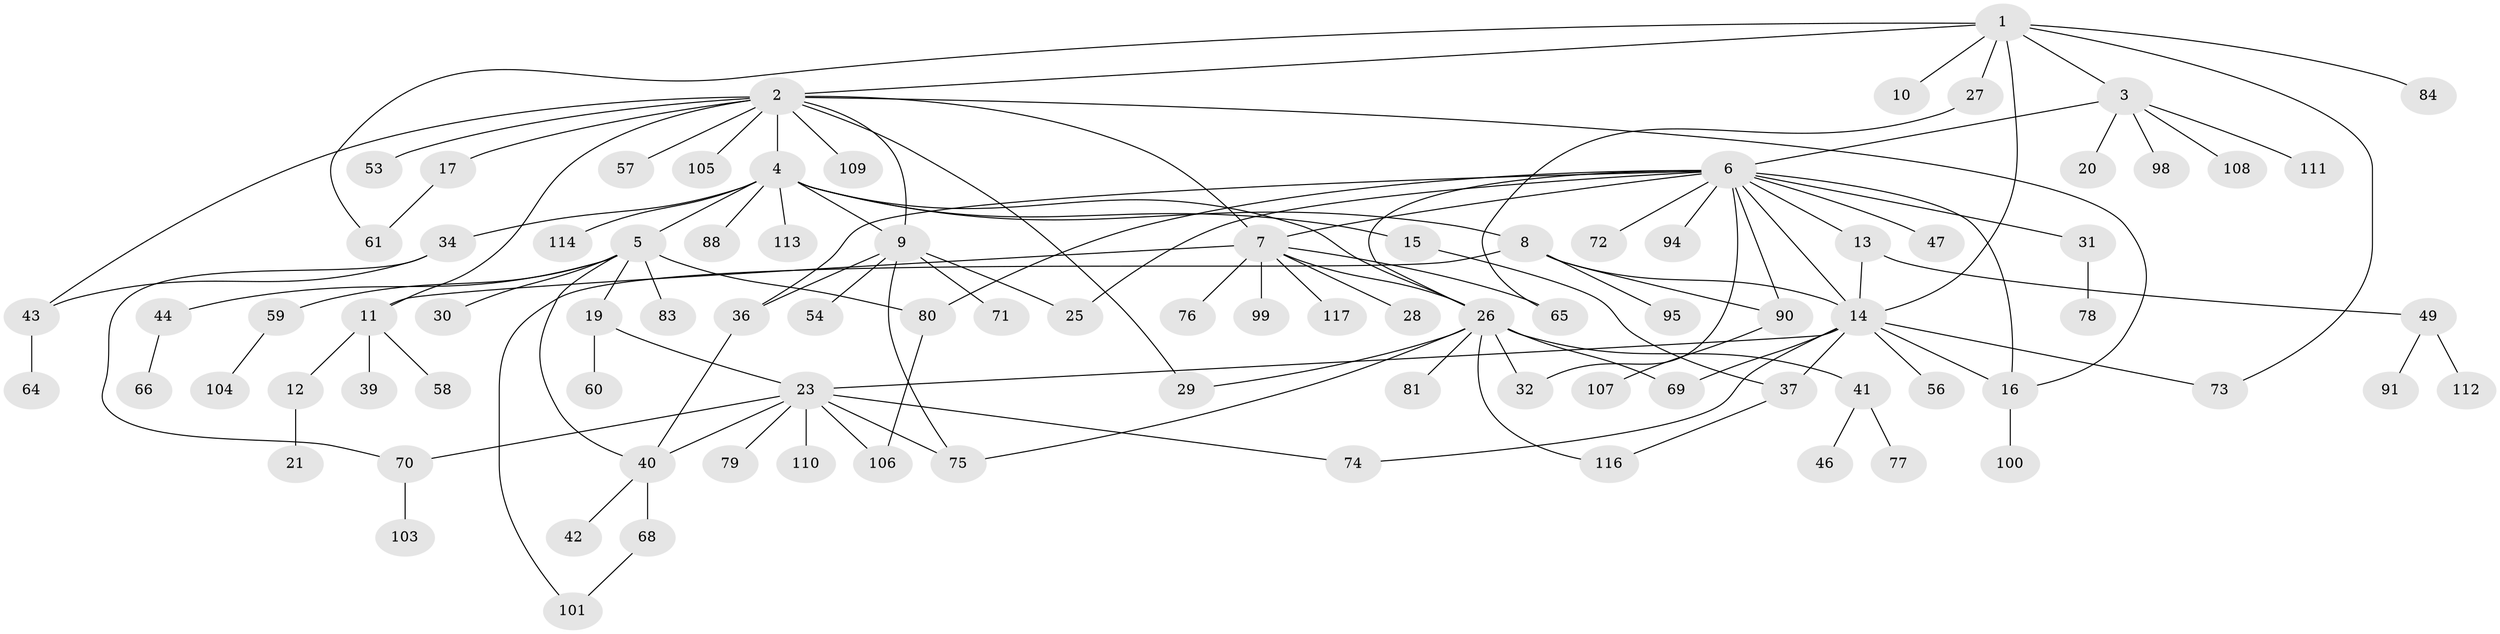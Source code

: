 // original degree distribution, {9: 0.025423728813559324, 14: 0.00847457627118644, 7: 0.00847457627118644, 8: 0.0423728813559322, 16: 0.00847457627118644, 5: 0.03389830508474576, 1: 0.4661016949152542, 2: 0.2542372881355932, 3: 0.09322033898305085, 4: 0.059322033898305086}
// Generated by graph-tools (version 1.1) at 2025/11/02/27/25 16:11:11]
// undirected, 91 vertices, 122 edges
graph export_dot {
graph [start="1"]
  node [color=gray90,style=filled];
  1 [super="+55"];
  2 [super="+82"];
  3 [super="+22"];
  4 [super="+35"];
  5 [super="+38"];
  6 [super="+24"];
  7 [super="+50"];
  8;
  9 [super="+96"];
  10;
  11 [super="+45"];
  12;
  13 [super="+33"];
  14 [super="+18"];
  15;
  16 [super="+63"];
  17;
  19 [super="+67"];
  20;
  21 [super="+115"];
  23 [super="+87"];
  25;
  26 [super="+102"];
  27;
  28;
  29;
  30;
  31;
  32 [super="+52"];
  34 [super="+89"];
  36;
  37 [super="+48"];
  39;
  40 [super="+93"];
  41 [super="+62"];
  42;
  43;
  44 [super="+86"];
  46;
  47;
  49 [super="+51"];
  53;
  54;
  56;
  57;
  58;
  59;
  60;
  61;
  64;
  65;
  66;
  68;
  69;
  70 [super="+92"];
  71;
  72;
  73;
  74;
  75 [super="+85"];
  76;
  77;
  78;
  79;
  80;
  81;
  83;
  84;
  88;
  90 [super="+118"];
  91;
  94 [super="+97"];
  95;
  98;
  99;
  100;
  101;
  103;
  104;
  105;
  106;
  107;
  108;
  109;
  110;
  111;
  112;
  113;
  114;
  116;
  117;
  1 -- 2;
  1 -- 3;
  1 -- 10;
  1 -- 14;
  1 -- 27;
  1 -- 61;
  1 -- 73;
  1 -- 84;
  2 -- 4;
  2 -- 7;
  2 -- 9;
  2 -- 11;
  2 -- 17;
  2 -- 29;
  2 -- 43;
  2 -- 53;
  2 -- 57;
  2 -- 105;
  2 -- 109;
  2 -- 16;
  3 -- 6;
  3 -- 20;
  3 -- 98;
  3 -- 108;
  3 -- 111;
  4 -- 5;
  4 -- 8;
  4 -- 9;
  4 -- 15;
  4 -- 34;
  4 -- 113;
  4 -- 88;
  4 -- 26;
  4 -- 114;
  5 -- 19;
  5 -- 30;
  5 -- 44;
  5 -- 59;
  5 -- 80;
  5 -- 83;
  5 -- 40;
  6 -- 13;
  6 -- 14;
  6 -- 16;
  6 -- 25;
  6 -- 26;
  6 -- 31;
  6 -- 36;
  6 -- 47;
  6 -- 72;
  6 -- 80;
  6 -- 90;
  6 -- 94;
  6 -- 7;
  6 -- 32;
  7 -- 11;
  7 -- 26;
  7 -- 28;
  7 -- 65;
  7 -- 99;
  7 -- 117;
  7 -- 76;
  8 -- 90;
  8 -- 95;
  8 -- 101;
  8 -- 14;
  9 -- 25;
  9 -- 36;
  9 -- 54;
  9 -- 71;
  9 -- 75;
  11 -- 12;
  11 -- 39;
  11 -- 58;
  12 -- 21;
  13 -- 49;
  13 -- 14;
  14 -- 37;
  14 -- 56;
  14 -- 69;
  14 -- 73;
  14 -- 74;
  14 -- 23;
  14 -- 16;
  15 -- 37;
  16 -- 100;
  17 -- 61;
  19 -- 60;
  19 -- 23;
  23 -- 40;
  23 -- 70;
  23 -- 74;
  23 -- 75;
  23 -- 79;
  23 -- 110;
  23 -- 106;
  26 -- 29;
  26 -- 32;
  26 -- 41;
  26 -- 81;
  26 -- 75;
  26 -- 116;
  26 -- 69;
  27 -- 65;
  31 -- 78;
  34 -- 70;
  34 -- 43;
  36 -- 40;
  37 -- 116;
  40 -- 42;
  40 -- 68;
  41 -- 46;
  41 -- 77;
  43 -- 64;
  44 -- 66;
  49 -- 112;
  49 -- 91;
  59 -- 104;
  68 -- 101;
  70 -- 103;
  80 -- 106;
  90 -- 107;
}
